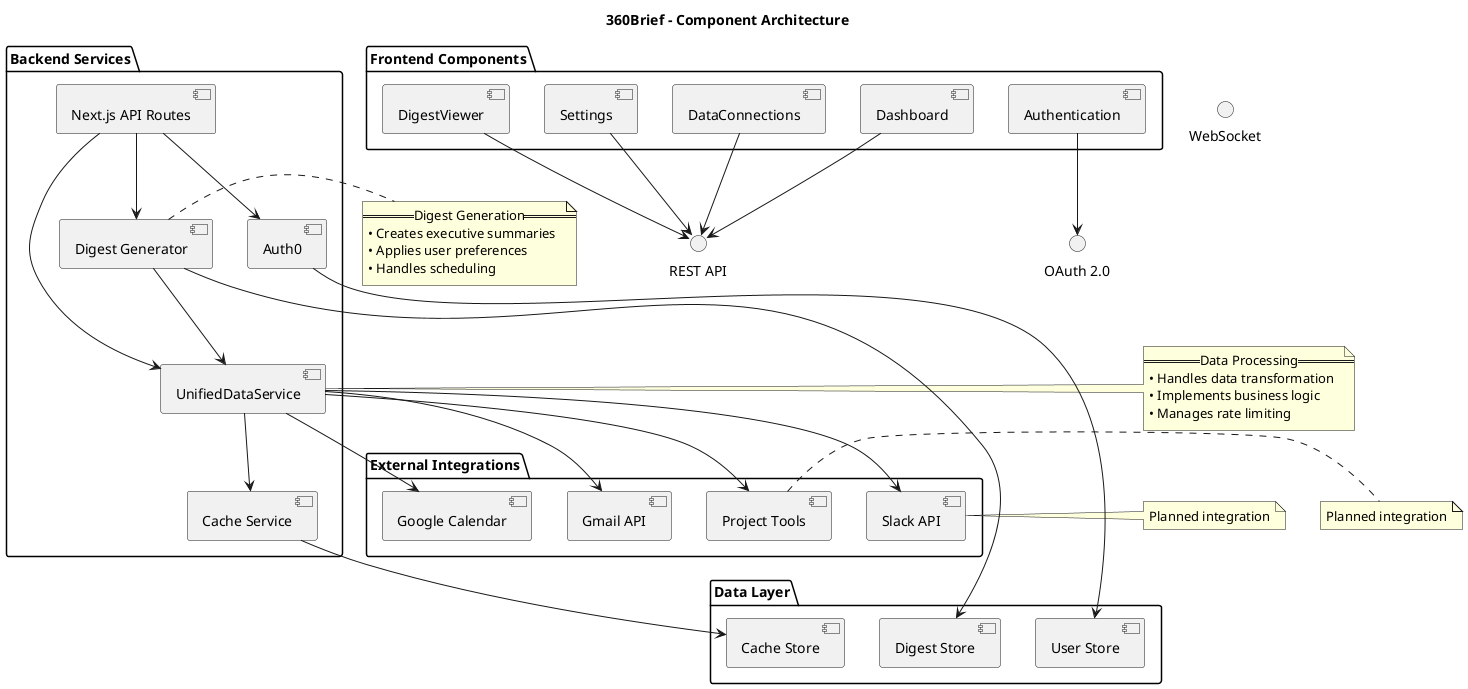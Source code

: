 @startuml 360Brief - Component Diagram

title 360Brief - Component Architecture

' Define components
package "Frontend Components" {
    [Dashboard] as dashboard
    [Authentication] as auth_ui
    [Settings] as settings
    [DigestViewer] as digest_viewer
    [DataConnections] as connections
}

package "Backend Services" {
    [Next.js API Routes] as api_gateway
    [Auth0] as auth_service
    [Digest Generator] as digest_service
    [UnifiedDataService] as data_processing
    [Cache Service] as cache_service
}

package "Data Layer" {
    [User Store] as user_store
    [Digest Store] as digest_store
    [Cache Store] as cache_store
}

package "External Integrations" {
    [Gmail API] as gmail
    [Google Calendar] as calendar
    [Slack API] as slack
    [Project Tools] as project_tools
}

' Define interfaces
interface "REST API" as rest_api
interface "WebSocket" as ws
interface "OAuth 2.0" as oauth

' Frontend connections
dashboard --> rest_api
auth_ui --> oauth
settings --> rest_api
digest_viewer --> rest_api
connections --> rest_api

' Backend connections
api_gateway --> auth_service
api_gateway --> digest_service
api_gateway --> data_processing

digest_service --> data_processing
data_processing --> cache_service

' Data connections
auth_service --> user_store
digest_service --> digest_store
cache_service --> cache_store

' External connections
data_processing --> gmail
data_processing --> calendar
data_processing --> slack
data_processing --> project_tools

' Add notes
note right of data_processing
  == Data Processing ==
  • Handles data transformation
  • Implements business logic
  • Manages rate limiting
end note

note right of digest_service
  == Digest Generation ==
  • Creates executive summaries
  • Applies user preferences
  • Handles scheduling
end note

note right of slack
  Planned integration
end note

note right of project_tools
  Planned integration
end note

@enduml
